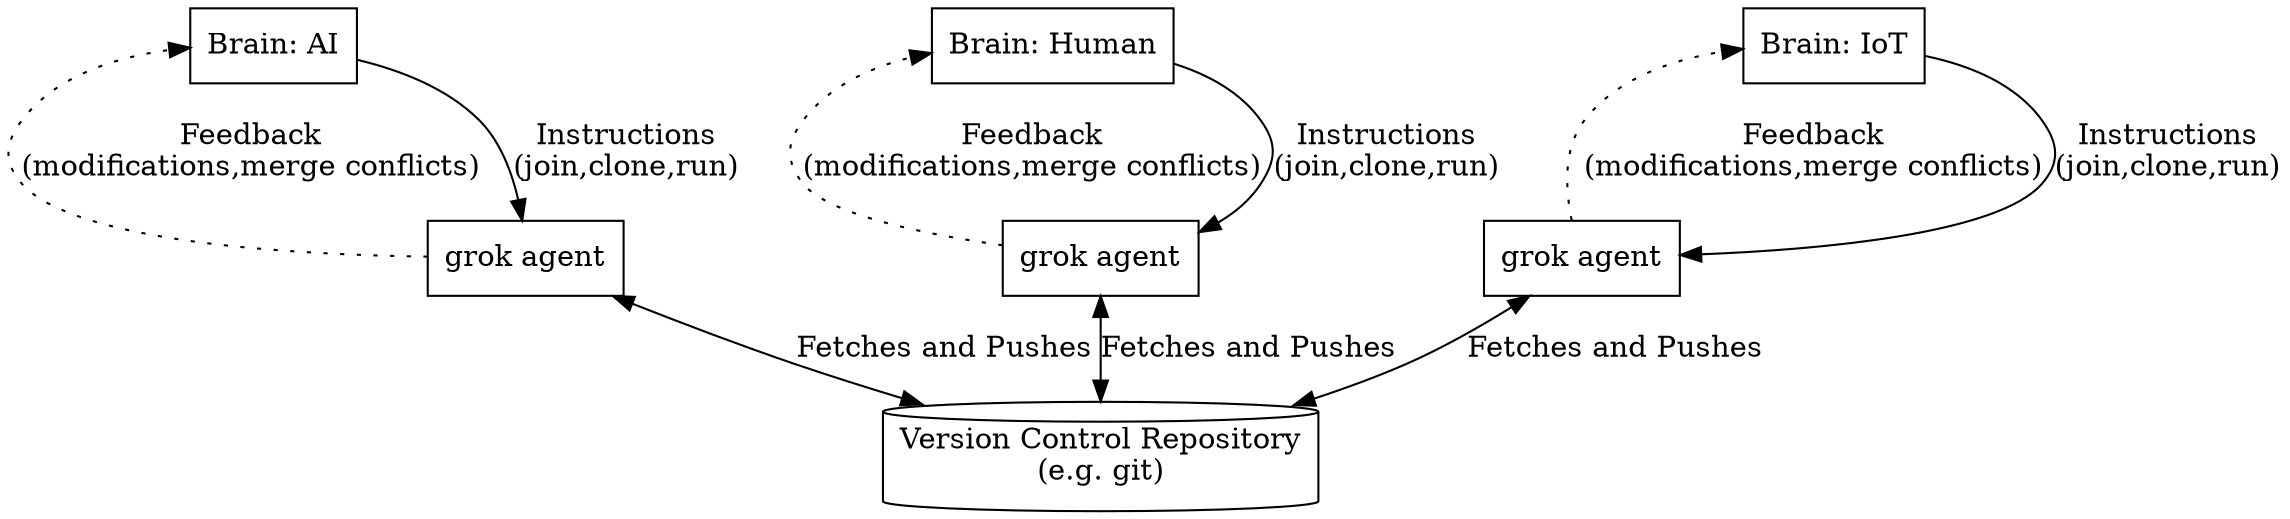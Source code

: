 digraph G {
    rankdir=BT;
    node [shape=cylinder];
    "versioning" [label="Version Control Repository\n(e.g. git)"];
    node [shape=box];
    
    "grok agent 1" [label="grok agent"];
    "grok agent 2" [label="grok agent"];
    "grok agent 3" [label="grok agent"];

    "versioning" -> "grok agent 1" [label="Fetches and Pushes", dir="both"];
    "versioning" -> "grok agent 2" [label="Fetches and Pushes", dir="both"];
    "versioning" -> "grok agent 3" [label="Fetches and Pushes", dir="both"];
    
    "grok agent 1" -> "Brain: AI" [label="Feedback\n(modifications,merge conflicts)", dir="forward", style=dotted];
    "Brain: AI" -> "grok agent 1" [label="Instructions\n(join,clone,run)", dir="forward"];

    "grok agent 2" -> "Brain: Human" [label="Feedback\n(modifications,merge conflicts)", dir="forward", style=dotted];
    "Brain: Human" -> "grok agent 2" [label="Instructions\n(join,clone,run)", dir="forward"];

    "grok agent 3" -> "Brain: IoT" [label="Feedback\n(modifications,merge conflicts)", dir="forward", style=dotted];
    "Brain: IoT" -> "grok agent 3" [label="Instructions\n(join,clone,run)", dir="forward"];
}
